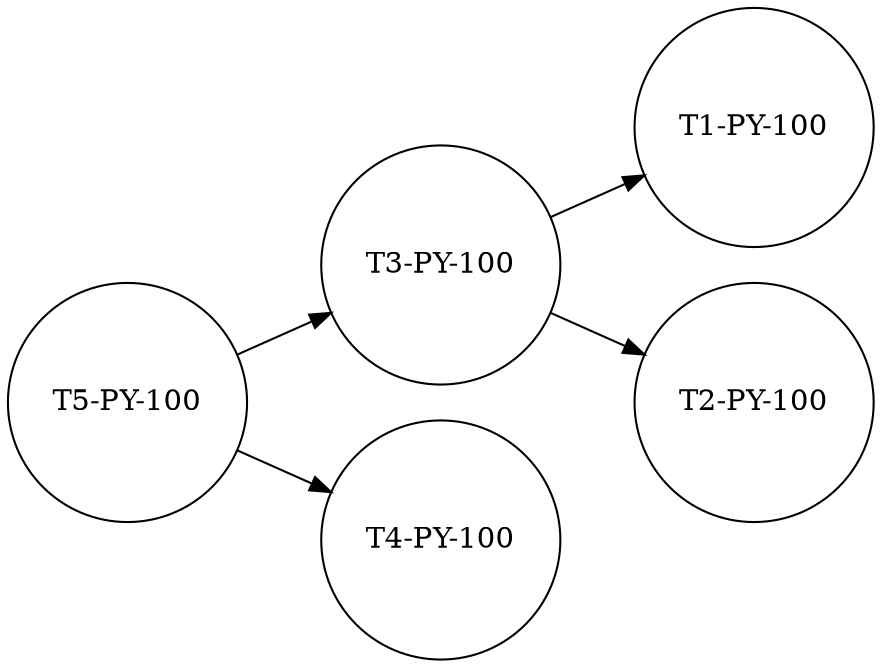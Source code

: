 digraph finite_state_machine { 
 rankdir=LR;
 node [shape = circle];
"T3-PY-100" -> "T1-PY-100";
"T3-PY-100" -> "T2-PY-100";
"T5-PY-100" -> "T3-PY-100";
"T5-PY-100" -> "T4-PY-100";
}